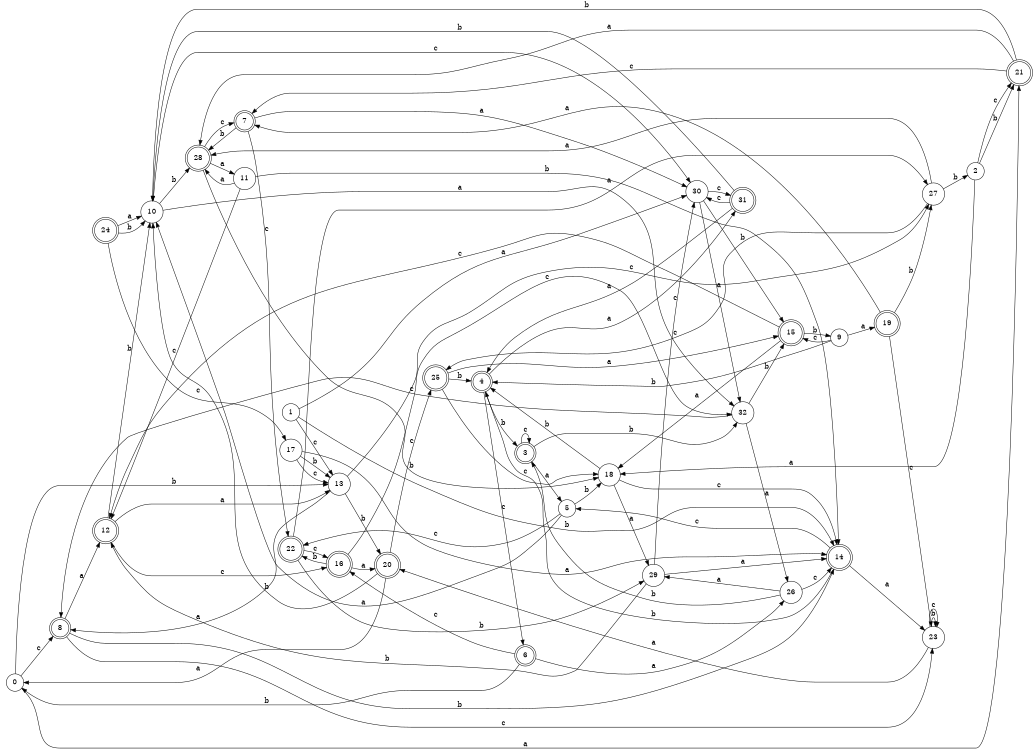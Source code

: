 digraph n27_9 {
__start0 [label="" shape="none"];

rankdir=LR;
size="8,5";

s0 [style="filled", color="black", fillcolor="white" shape="circle", label="0"];
s1 [style="filled", color="black", fillcolor="white" shape="circle", label="1"];
s2 [style="filled", color="black", fillcolor="white" shape="circle", label="2"];
s3 [style="rounded,filled", color="black", fillcolor="white" shape="doublecircle", label="3"];
s4 [style="rounded,filled", color="black", fillcolor="white" shape="doublecircle", label="4"];
s5 [style="filled", color="black", fillcolor="white" shape="circle", label="5"];
s6 [style="rounded,filled", color="black", fillcolor="white" shape="doublecircle", label="6"];
s7 [style="rounded,filled", color="black", fillcolor="white" shape="doublecircle", label="7"];
s8 [style="rounded,filled", color="black", fillcolor="white" shape="doublecircle", label="8"];
s9 [style="filled", color="black", fillcolor="white" shape="circle", label="9"];
s10 [style="filled", color="black", fillcolor="white" shape="circle", label="10"];
s11 [style="filled", color="black", fillcolor="white" shape="circle", label="11"];
s12 [style="rounded,filled", color="black", fillcolor="white" shape="doublecircle", label="12"];
s13 [style="filled", color="black", fillcolor="white" shape="circle", label="13"];
s14 [style="rounded,filled", color="black", fillcolor="white" shape="doublecircle", label="14"];
s15 [style="rounded,filled", color="black", fillcolor="white" shape="doublecircle", label="15"];
s16 [style="rounded,filled", color="black", fillcolor="white" shape="doublecircle", label="16"];
s17 [style="filled", color="black", fillcolor="white" shape="circle", label="17"];
s18 [style="filled", color="black", fillcolor="white" shape="circle", label="18"];
s19 [style="rounded,filled", color="black", fillcolor="white" shape="doublecircle", label="19"];
s20 [style="rounded,filled", color="black", fillcolor="white" shape="doublecircle", label="20"];
s21 [style="rounded,filled", color="black", fillcolor="white" shape="doublecircle", label="21"];
s22 [style="rounded,filled", color="black", fillcolor="white" shape="doublecircle", label="22"];
s23 [style="filled", color="black", fillcolor="white" shape="circle", label="23"];
s24 [style="rounded,filled", color="black", fillcolor="white" shape="doublecircle", label="24"];
s25 [style="rounded,filled", color="black", fillcolor="white" shape="doublecircle", label="25"];
s26 [style="filled", color="black", fillcolor="white" shape="circle", label="26"];
s27 [style="filled", color="black", fillcolor="white" shape="circle", label="27"];
s28 [style="rounded,filled", color="black", fillcolor="white" shape="doublecircle", label="28"];
s29 [style="filled", color="black", fillcolor="white" shape="circle", label="29"];
s30 [style="filled", color="black", fillcolor="white" shape="circle", label="30"];
s31 [style="rounded,filled", color="black", fillcolor="white" shape="doublecircle", label="31"];
s32 [style="filled", color="black", fillcolor="white" shape="circle", label="32"];
s0 -> s21 [label="a"];
s0 -> s13 [label="b"];
s0 -> s8 [label="c"];
s1 -> s30 [label="a"];
s1 -> s14 [label="b"];
s1 -> s13 [label="c"];
s2 -> s18 [label="a"];
s2 -> s21 [label="b"];
s2 -> s21 [label="c"];
s3 -> s5 [label="a"];
s3 -> s32 [label="b"];
s3 -> s3 [label="c"];
s4 -> s31 [label="a"];
s4 -> s3 [label="b"];
s4 -> s6 [label="c"];
s5 -> s10 [label="a"];
s5 -> s18 [label="b"];
s5 -> s22 [label="c"];
s6 -> s26 [label="a"];
s6 -> s0 [label="b"];
s6 -> s16 [label="c"];
s7 -> s30 [label="a"];
s7 -> s28 [label="b"];
s7 -> s22 [label="c"];
s8 -> s12 [label="a"];
s8 -> s14 [label="b"];
s8 -> s23 [label="c"];
s9 -> s19 [label="a"];
s9 -> s4 [label="b"];
s9 -> s15 [label="c"];
s10 -> s32 [label="a"];
s10 -> s28 [label="b"];
s10 -> s30 [label="c"];
s11 -> s28 [label="a"];
s11 -> s14 [label="b"];
s11 -> s12 [label="c"];
s12 -> s13 [label="a"];
s12 -> s10 [label="b"];
s12 -> s16 [label="c"];
s13 -> s8 [label="a"];
s13 -> s20 [label="b"];
s13 -> s27 [label="c"];
s14 -> s23 [label="a"];
s14 -> s4 [label="b"];
s14 -> s5 [label="c"];
s15 -> s18 [label="a"];
s15 -> s9 [label="b"];
s15 -> s12 [label="c"];
s16 -> s20 [label="a"];
s16 -> s22 [label="b"];
s16 -> s32 [label="c"];
s17 -> s14 [label="a"];
s17 -> s13 [label="b"];
s17 -> s13 [label="c"];
s18 -> s29 [label="a"];
s18 -> s4 [label="b"];
s18 -> s14 [label="c"];
s19 -> s7 [label="a"];
s19 -> s27 [label="b"];
s19 -> s23 [label="c"];
s20 -> s0 [label="a"];
s20 -> s10 [label="b"];
s20 -> s25 [label="c"];
s21 -> s28 [label="a"];
s21 -> s10 [label="b"];
s21 -> s7 [label="c"];
s22 -> s27 [label="a"];
s22 -> s29 [label="b"];
s22 -> s16 [label="c"];
s23 -> s20 [label="a"];
s23 -> s23 [label="b"];
s23 -> s23 [label="c"];
s24 -> s10 [label="a"];
s24 -> s10 [label="b"];
s24 -> s17 [label="c"];
s25 -> s15 [label="a"];
s25 -> s4 [label="b"];
s25 -> s18 [label="c"];
s26 -> s29 [label="a"];
s26 -> s3 [label="b"];
s26 -> s14 [label="c"];
s27 -> s28 [label="a"];
s27 -> s2 [label="b"];
s27 -> s25 [label="c"];
s28 -> s11 [label="a"];
s28 -> s18 [label="b"];
s28 -> s7 [label="c"];
s29 -> s14 [label="a"];
s29 -> s12 [label="b"];
s29 -> s30 [label="c"];
s30 -> s32 [label="a"];
s30 -> s15 [label="b"];
s30 -> s31 [label="c"];
s31 -> s4 [label="a"];
s31 -> s10 [label="b"];
s31 -> s30 [label="c"];
s32 -> s26 [label="a"];
s32 -> s15 [label="b"];
s32 -> s8 [label="c"];

}